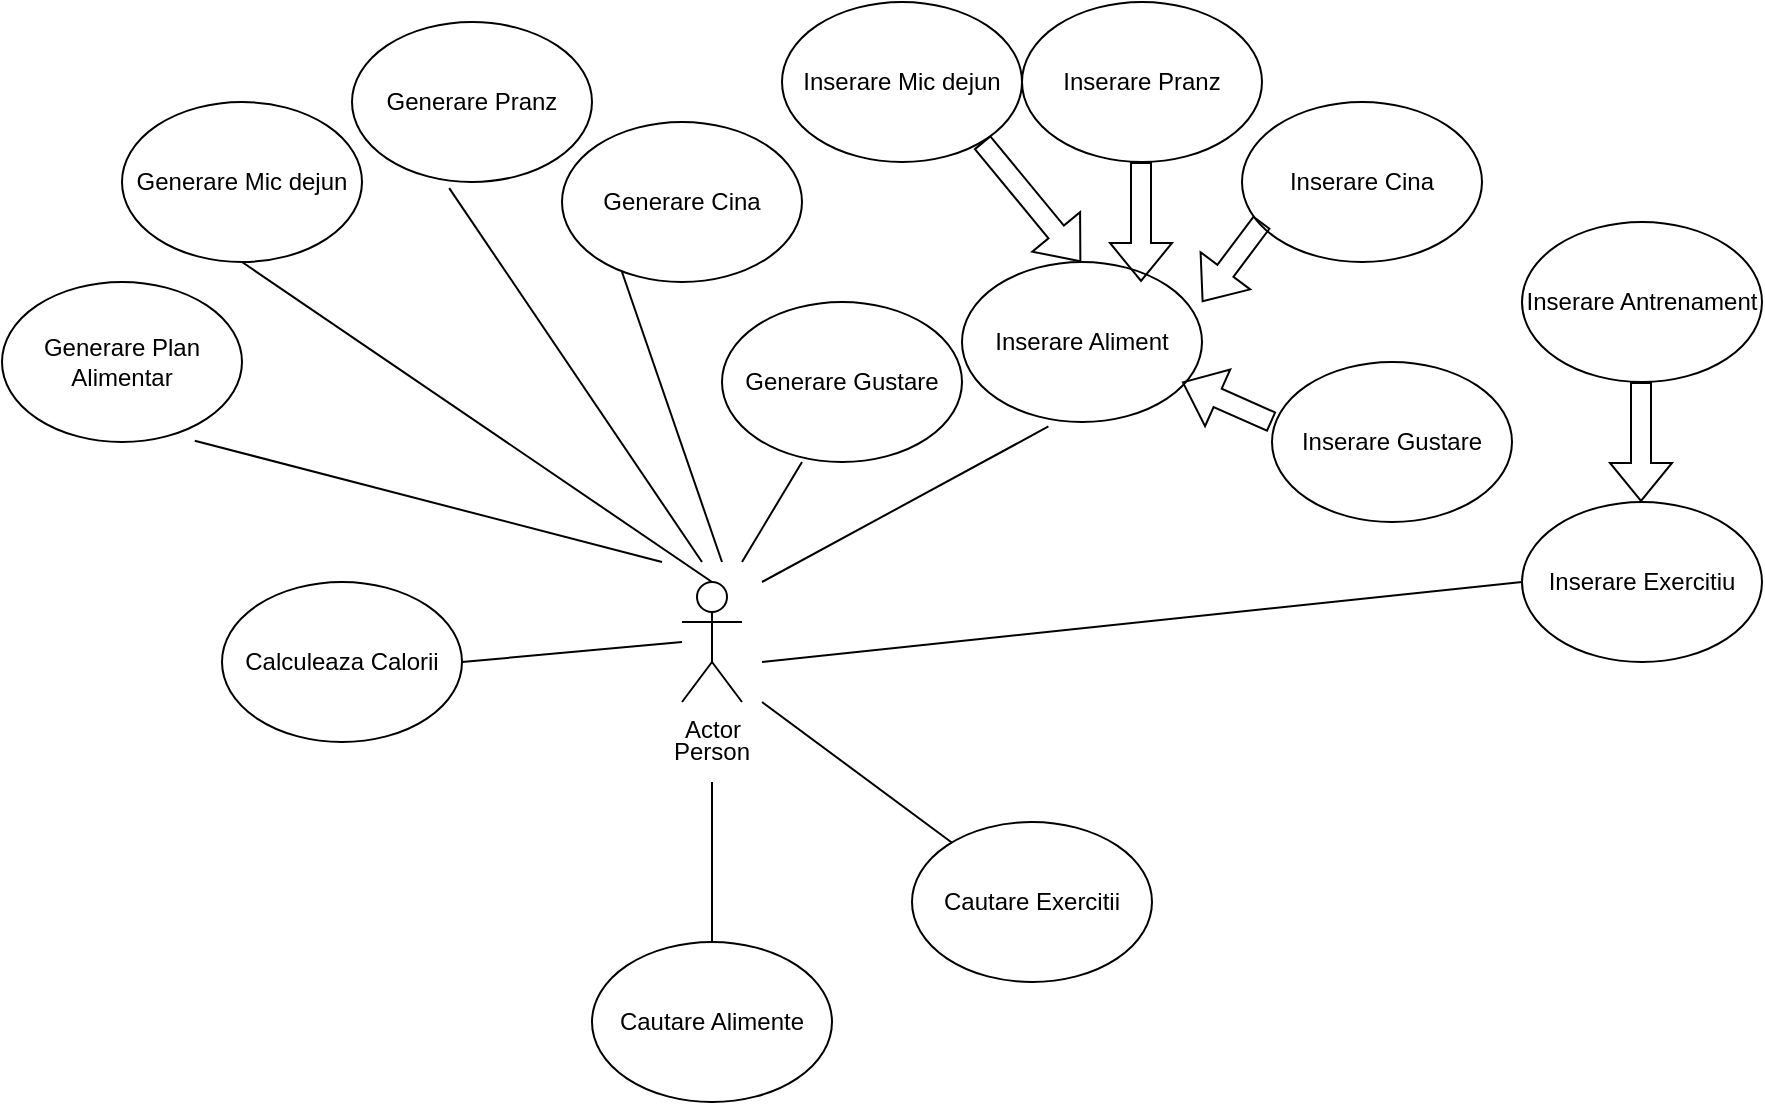 <mxfile version="22.1.18" type="device">
  <diagram name="Page-1" id="IRGv09Wo6PwKC1DRj2rO">
    <mxGraphModel dx="2140" dy="1665" grid="1" gridSize="10" guides="1" tooltips="1" connect="1" arrows="1" fold="1" page="1" pageScale="1" pageWidth="850" pageHeight="1100" math="0" shadow="0">
      <root>
        <mxCell id="0" />
        <mxCell id="1" parent="0" />
        <mxCell id="qME8ivpQWOHko3Mn1fOS-1" value="Actor" style="shape=umlActor;verticalLabelPosition=bottom;verticalAlign=top;outlineConnect=0;html=1;" parent="1" vertex="1">
          <mxGeometry x="250" y="270" width="30" height="60" as="geometry" />
        </mxCell>
        <mxCell id="qME8ivpQWOHko3Mn1fOS-5" value="Person" style="text;html=1;strokeColor=none;fillColor=none;align=center;verticalAlign=middle;whiteSpace=wrap;rounded=0;" parent="1" vertex="1">
          <mxGeometry x="235" y="340" width="60" height="30" as="geometry" />
        </mxCell>
        <mxCell id="qME8ivpQWOHko3Mn1fOS-26" value="" style="shape=flexArrow;endArrow=classic;html=1;rounded=0;" parent="1" edge="1">
          <mxGeometry width="50" height="50" relative="1" as="geometry">
            <mxPoint x="729.5" y="170" as="sourcePoint" />
            <mxPoint x="729.5" y="230" as="targetPoint" />
          </mxGeometry>
        </mxCell>
        <mxCell id="qME8ivpQWOHko3Mn1fOS-27" value="" style="shape=flexArrow;endArrow=classic;html=1;rounded=0;" parent="1" edge="1">
          <mxGeometry width="50" height="50" relative="1" as="geometry">
            <mxPoint x="400" y="50" as="sourcePoint" />
            <mxPoint x="449.5" y="110" as="targetPoint" />
          </mxGeometry>
        </mxCell>
        <mxCell id="qME8ivpQWOHko3Mn1fOS-28" value="" style="endArrow=none;html=1;rounded=0;exitX=0.5;exitY=0;exitDx=0;exitDy=0;exitPerimeter=0;entryX=0.5;entryY=1;entryDx=0;entryDy=0;" parent="1" source="qME8ivpQWOHko3Mn1fOS-1" edge="1" target="eLTKz8YQcAkIGBoytIng-16">
          <mxGeometry width="50" height="50" relative="1" as="geometry">
            <mxPoint x="264.5" y="240" as="sourcePoint" />
            <mxPoint x="250" y="160" as="targetPoint" />
          </mxGeometry>
        </mxCell>
        <mxCell id="qME8ivpQWOHko3Mn1fOS-29" value="" style="endArrow=none;html=1;rounded=0;entryX=0.803;entryY=0.992;entryDx=0;entryDy=0;entryPerimeter=0;" parent="1" edge="1" target="eLTKz8YQcAkIGBoytIng-17">
          <mxGeometry width="50" height="50" relative="1" as="geometry">
            <mxPoint x="240" y="260" as="sourcePoint" />
            <mxPoint x="80" y="160" as="targetPoint" />
          </mxGeometry>
        </mxCell>
        <mxCell id="qME8ivpQWOHko3Mn1fOS-30" value="" style="endArrow=none;html=1;rounded=0;entryX=0;entryY=0.5;entryDx=0;entryDy=0;" parent="1" target="eLTKz8YQcAkIGBoytIng-1" edge="1">
          <mxGeometry width="50" height="50" relative="1" as="geometry">
            <mxPoint x="290" y="310" as="sourcePoint" />
            <mxPoint x="670" y="220" as="targetPoint" />
          </mxGeometry>
        </mxCell>
        <mxCell id="qME8ivpQWOHko3Mn1fOS-31" value="" style="endArrow=none;html=1;rounded=0;entryX=0.36;entryY=1.028;entryDx=0;entryDy=0;entryPerimeter=0;" parent="1" target="eLTKz8YQcAkIGBoytIng-7" edge="1">
          <mxGeometry width="50" height="50" relative="1" as="geometry">
            <mxPoint x="290" y="270" as="sourcePoint" />
            <mxPoint x="470" y="190" as="targetPoint" />
          </mxGeometry>
        </mxCell>
        <mxCell id="qME8ivpQWOHko3Mn1fOS-32" value="" style="endArrow=none;html=1;rounded=0;exitX=0.5;exitY=0;exitDx=0;exitDy=0;" parent="1" target="qME8ivpQWOHko3Mn1fOS-5" edge="1">
          <mxGeometry width="50" height="50" relative="1" as="geometry">
            <mxPoint x="265" y="450" as="sourcePoint" />
            <mxPoint x="360" y="400" as="targetPoint" />
          </mxGeometry>
        </mxCell>
        <mxCell id="eLTKz8YQcAkIGBoytIng-1" value="Inserare Exercitiu" style="ellipse;whiteSpace=wrap;html=1;" parent="1" vertex="1">
          <mxGeometry x="670" y="230" width="120" height="80" as="geometry" />
        </mxCell>
        <mxCell id="eLTKz8YQcAkIGBoytIng-2" value="Inserare Antrenament" style="ellipse;whiteSpace=wrap;html=1;" parent="1" vertex="1">
          <mxGeometry x="670" y="90" width="120" height="80" as="geometry" />
        </mxCell>
        <mxCell id="eLTKz8YQcAkIGBoytIng-7" value="Inserare Aliment" style="ellipse;whiteSpace=wrap;html=1;" parent="1" vertex="1">
          <mxGeometry x="390" y="110" width="120" height="80" as="geometry" />
        </mxCell>
        <mxCell id="eLTKz8YQcAkIGBoytIng-8" value="Inserare Mic dejun" style="ellipse;whiteSpace=wrap;html=1;" parent="1" vertex="1">
          <mxGeometry x="300" y="-20" width="120" height="80" as="geometry" />
        </mxCell>
        <mxCell id="eLTKz8YQcAkIGBoytIng-9" value="Inserare Pranz" style="ellipse;whiteSpace=wrap;html=1;" parent="1" vertex="1">
          <mxGeometry x="420" y="-20" width="120" height="80" as="geometry" />
        </mxCell>
        <mxCell id="eLTKz8YQcAkIGBoytIng-10" value="Inserare Cina" style="ellipse;whiteSpace=wrap;html=1;" parent="1" vertex="1">
          <mxGeometry x="530" y="30" width="120" height="80" as="geometry" />
        </mxCell>
        <mxCell id="eLTKz8YQcAkIGBoytIng-12" value="Inserare Gustare" style="ellipse;whiteSpace=wrap;html=1;" parent="1" vertex="1">
          <mxGeometry x="545" y="160" width="120" height="80" as="geometry" />
        </mxCell>
        <mxCell id="eLTKz8YQcAkIGBoytIng-13" value="" style="shape=flexArrow;endArrow=classic;html=1;rounded=0;" parent="1" edge="1">
          <mxGeometry width="50" height="50" relative="1" as="geometry">
            <mxPoint x="479.5" y="60" as="sourcePoint" />
            <mxPoint x="479.5" y="120" as="targetPoint" />
          </mxGeometry>
        </mxCell>
        <mxCell id="eLTKz8YQcAkIGBoytIng-14" value="" style="shape=flexArrow;endArrow=classic;html=1;rounded=0;" parent="1" edge="1">
          <mxGeometry width="50" height="50" relative="1" as="geometry">
            <mxPoint x="540" y="90" as="sourcePoint" />
            <mxPoint x="510" y="130" as="targetPoint" />
          </mxGeometry>
        </mxCell>
        <mxCell id="eLTKz8YQcAkIGBoytIng-15" value="" style="shape=flexArrow;endArrow=classic;html=1;rounded=0;" parent="1" edge="1">
          <mxGeometry width="50" height="50" relative="1" as="geometry">
            <mxPoint x="545" y="190" as="sourcePoint" />
            <mxPoint x="500" y="170" as="targetPoint" />
          </mxGeometry>
        </mxCell>
        <mxCell id="eLTKz8YQcAkIGBoytIng-16" value="Generare Mic dejun" style="ellipse;whiteSpace=wrap;html=1;" parent="1" vertex="1">
          <mxGeometry x="-30" y="30" width="120" height="80" as="geometry" />
        </mxCell>
        <mxCell id="eLTKz8YQcAkIGBoytIng-17" value="Generare Plan Alimentar" style="ellipse;whiteSpace=wrap;html=1;" parent="1" vertex="1">
          <mxGeometry x="-90" y="120" width="120" height="80" as="geometry" />
        </mxCell>
        <mxCell id="eLTKz8YQcAkIGBoytIng-18" value="Calculeaza Calorii" style="ellipse;whiteSpace=wrap;html=1;" parent="1" vertex="1">
          <mxGeometry x="20" y="270" width="120" height="80" as="geometry" />
        </mxCell>
        <mxCell id="eLTKz8YQcAkIGBoytIng-19" value="" style="endArrow=none;html=1;rounded=0;exitX=1;exitY=0.5;exitDx=0;exitDy=0;" parent="1" source="eLTKz8YQcAkIGBoytIng-18" edge="1">
          <mxGeometry width="50" height="50" relative="1" as="geometry">
            <mxPoint x="200" y="350" as="sourcePoint" />
            <mxPoint x="250" y="300" as="targetPoint" />
          </mxGeometry>
        </mxCell>
        <mxCell id="eLTKz8YQcAkIGBoytIng-20" value="Cautare Alimente" style="ellipse;whiteSpace=wrap;html=1;" parent="1" vertex="1">
          <mxGeometry x="205" y="450" width="120" height="80" as="geometry" />
        </mxCell>
        <mxCell id="deTT-lv1E1fPcaEmjeF_-1" value="Generare Pranz" style="ellipse;whiteSpace=wrap;html=1;" vertex="1" parent="1">
          <mxGeometry x="85" y="-10" width="120" height="80" as="geometry" />
        </mxCell>
        <mxCell id="deTT-lv1E1fPcaEmjeF_-3" value="Generare Cina" style="ellipse;whiteSpace=wrap;html=1;" vertex="1" parent="1">
          <mxGeometry x="190" y="40" width="120" height="80" as="geometry" />
        </mxCell>
        <mxCell id="deTT-lv1E1fPcaEmjeF_-4" value="Generare Gustare" style="ellipse;whiteSpace=wrap;html=1;" vertex="1" parent="1">
          <mxGeometry x="270" y="130" width="120" height="80" as="geometry" />
        </mxCell>
        <mxCell id="deTT-lv1E1fPcaEmjeF_-5" value="" style="endArrow=none;html=1;rounded=0;entryX=0.405;entryY=1.038;entryDx=0;entryDy=0;entryPerimeter=0;" edge="1" parent="1" target="deTT-lv1E1fPcaEmjeF_-1">
          <mxGeometry width="50" height="50" relative="1" as="geometry">
            <mxPoint x="260" y="260" as="sourcePoint" />
            <mxPoint x="140" y="90" as="targetPoint" />
          </mxGeometry>
        </mxCell>
        <mxCell id="deTT-lv1E1fPcaEmjeF_-6" value="" style="endArrow=none;html=1;rounded=0;" edge="1" parent="1">
          <mxGeometry width="50" height="50" relative="1" as="geometry">
            <mxPoint x="270" y="260" as="sourcePoint" />
            <mxPoint x="220" y="115" as="targetPoint" />
          </mxGeometry>
        </mxCell>
        <mxCell id="deTT-lv1E1fPcaEmjeF_-7" value="" style="endArrow=none;html=1;rounded=0;" edge="1" parent="1">
          <mxGeometry width="50" height="50" relative="1" as="geometry">
            <mxPoint x="280" y="260" as="sourcePoint" />
            <mxPoint x="310" y="210" as="targetPoint" />
          </mxGeometry>
        </mxCell>
        <mxCell id="deTT-lv1E1fPcaEmjeF_-8" value="Cautare Exercitii" style="ellipse;whiteSpace=wrap;html=1;" vertex="1" parent="1">
          <mxGeometry x="365" y="390" width="120" height="80" as="geometry" />
        </mxCell>
        <mxCell id="deTT-lv1E1fPcaEmjeF_-9" value="" style="endArrow=none;html=1;rounded=0;" edge="1" parent="1" source="deTT-lv1E1fPcaEmjeF_-8">
          <mxGeometry width="50" height="50" relative="1" as="geometry">
            <mxPoint x="275" y="370" as="sourcePoint" />
            <mxPoint x="290" y="330" as="targetPoint" />
          </mxGeometry>
        </mxCell>
      </root>
    </mxGraphModel>
  </diagram>
</mxfile>
